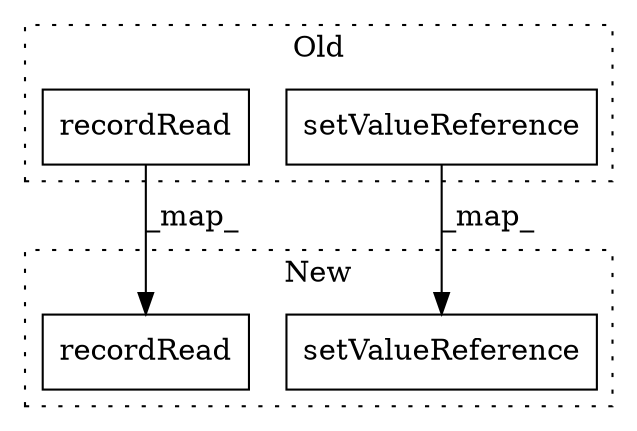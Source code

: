 digraph G {
subgraph cluster0 {
1 [label="recordRead" a="32" s="4349,4365" l="11,1" shape="box"];
4 [label="setValueReference" a="32" s="4215,4256" l="18,1" shape="box"];
label = "Old";
style="dotted";
}
subgraph cluster1 {
2 [label="recordRead" a="32" s="5497,5513" l="11,1" shape="box"];
3 [label="setValueReference" a="32" s="3998,4039" l="18,1" shape="box"];
label = "New";
style="dotted";
}
1 -> 2 [label="_map_"];
4 -> 3 [label="_map_"];
}